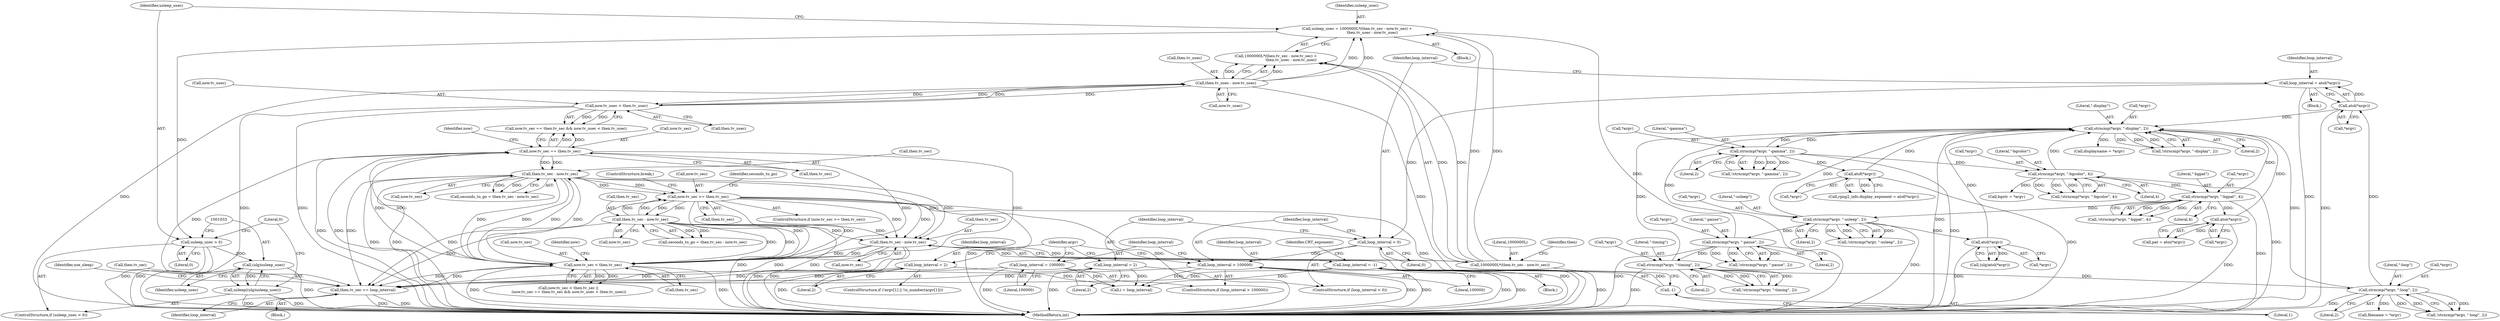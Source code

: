 digraph "0_Android_9d4853418ab2f754c2b63e091c29c5529b8b86ca_8@API" {
"1001028" [label="(Call,usleep_usec > 0)"];
"1001008" [label="(Call,usleep_usec = 1000000L*(then.tv_sec - now.tv_sec) +\n                          then.tv_usec - now.tv_usec)"];
"1001011" [label="(Call,1000000L*(then.tv_sec - now.tv_sec))"];
"1001013" [label="(Call,then.tv_sec - now.tv_sec)"];
"1000987" [label="(Call,then.tv_sec - now.tv_sec)"];
"1000977" [label="(Call,now.tv_sec >= then.tv_sec)"];
"1000911" [label="(Call,then.tv_sec - now.tv_sec)"];
"1000889" [label="(Call,now.tv_sec == then.tv_sec)"];
"1000881" [label="(Call,now.tv_sec < then.tv_sec)"];
"1000808" [label="(Call,then.tv_sec += loop_interval)"];
"1000467" [label="(Call,loop_interval = 2)"];
"1000475" [label="(Call,loop_interval = 100000)"];
"1000451" [label="(Call,loop_interval = 2)"];
"1000472" [label="(Call,loop_interval > 100000)"];
"1000464" [label="(Call,loop_interval < 0)"];
"1000458" [label="(Call,loop_interval = atol(*argv))"];
"1000460" [label="(Call,atol(*argv))"];
"1000431" [label="(Call,strncmp(*argv, \"-loop\", 2))"];
"1000419" [label="(Call,strncmp(*argv, \"-timing\", 2))"];
"1000407" [label="(Call,strncmp(*argv, \"-pause\", 2))"];
"1000379" [label="(Call,strncmp(*argv, \"-usleep\", 2))"];
"1000338" [label="(Call,strncmp(*argv, \"-bgpat\", 4))"];
"1000295" [label="(Call,strncmp(*argv, \"-bgcolor\", 4))"];
"1000262" [label="(Call,strncmp(*argv, \"-gamma\", 2))"];
"1000241" [label="(Call,strncmp(*argv, \"-display\", 2))"];
"1000281" [label="(Call,atof(*argv))"];
"1000398" [label="(Call,atol(*argv))"];
"1000355" [label="(Call,atoi(*argv))"];
"1000174" [label="(Call,loop_interval = -1)"];
"1000176" [label="(Call,-1)"];
"1001020" [label="(Call,then.tv_usec - now.tv_usec)"];
"1000896" [label="(Call,now.tv_usec < then.tv_usec)"];
"1001032" [label="(Call,(ulg)usleep_usec)"];
"1001031" [label="(Call,usleep((ulg)usleep_usec))"];
"1000469" [label="(Literal,2)"];
"1000978" [label="(Call,now.tv_sec)"];
"1000296" [label="(Call,*argv)"];
"1000398" [label="(Call,atol(*argv))"];
"1001007" [label="(Block,)"];
"1000881" [label="(Call,now.tv_sec < then.tv_sec)"];
"1000807" [label="(Block,)"];
"1000255" [label="(Call,displayname = *argv)"];
"1000176" [label="(Call,-1)"];
"1001036" [label="(Literal,0)"];
"1000337" [label="(Call,!strncmp(*argv, \"-bgpat\", 4))"];
"1001024" [label="(Call,now.tv_usec)"];
"1000915" [label="(Call,now.tv_sec)"];
"1001028" [label="(Call,usleep_usec > 0)"];
"1000882" [label="(Call,now.tv_sec)"];
"1000419" [label="(Call,strncmp(*argv, \"-timing\", 2))"];
"1000261" [label="(Call,!strncmp(*argv, \"-gamma\", 2))"];
"1000265" [label="(Literal,\"-gamma\")"];
"1000976" [label="(ControlStructure,if (now.tv_sec >= then.tv_sec))"];
"1001099" [label="(MethodReturn,int)"];
"1000181" [label="(Identifier,CRT_exponent)"];
"1001009" [label="(Identifier,usleep_usec)"];
"1001008" [label="(Call,usleep_usec = 1000000L*(then.tv_sec - now.tv_sec) +\n                          then.tv_usec - now.tv_usec)"];
"1001034" [label="(Identifier,usleep_usec)"];
"1000988" [label="(Call,then.tv_sec)"];
"1000897" [label="(Call,now.tv_usec)"];
"1000263" [label="(Call,*argv)"];
"1000299" [label="(Literal,4)"];
"1000420" [label="(Call,*argv)"];
"1000147" [label="(Block,)"];
"1000880" [label="(Call,now.tv_sec < then.tv_sec ||\n (now.tv_sec == then.tv_sec && now.tv_usec < then.tv_usec))"];
"1000451" [label="(Call,loop_interval = 2)"];
"1000378" [label="(Call,!strncmp(*argv, \"-usleep\", 2))"];
"1000266" [label="(Literal,2)"];
"1000380" [label="(Call,*argv)"];
"1000406" [label="(Call,!strncmp(*argv, \"-pause\", 2))"];
"1000985" [label="(Call,seconds_to_go = then.tv_sec - now.tv_sec)"];
"1001017" [label="(Call,now.tv_sec)"];
"1001027" [label="(ControlStructure,if (usleep_usec > 0))"];
"1000890" [label="(Call,now.tv_sec)"];
"1000853" [label="(Call,i = loop_interval)"];
"1000461" [label="(Call,*argv)"];
"1000356" [label="(Call,*argv)"];
"1000244" [label="(Literal,\"-display\")"];
"1001020" [label="(Call,then.tv_usec - now.tv_usec)"];
"1000463" [label="(ControlStructure,if (loop_interval < 0))"];
"1000453" [label="(Literal,2)"];
"1000431" [label="(Call,strncmp(*argv, \"-loop\", 2))"];
"1000430" [label="(Call,!strncmp(*argv, \"-loop\", 2))"];
"1000177" [label="(Literal,1)"];
"1000435" [label="(Literal,2)"];
"1001011" [label="(Call,1000000L*(then.tv_sec - now.tv_sec))"];
"1000422" [label="(Literal,\"-timing\")"];
"1000407" [label="(Call,strncmp(*argv, \"-pause\", 2))"];
"1000382" [label="(Literal,\"-usleep\")"];
"1000277" [label="(Call,rpng2_info.display_exponent = atof(*argv))"];
"1000440" [label="(ControlStructure,if (!argv[1] || !is_number(argv[1])))"];
"1000814" [label="(Identifier,use_sleep)"];
"1001031" [label="(Call,usleep((ulg)usleep_usec))"];
"1000295" [label="(Call,strncmp(*argv, \"-bgcolor\", 4))"];
"1000477" [label="(Literal,100000)"];
"1000423" [label="(Literal,2)"];
"1000396" [label="(Call,(ulg)atol(*argv))"];
"1000459" [label="(Identifier,loop_interval)"];
"1000467" [label="(Call,loop_interval = 2)"];
"1000408" [label="(Call,*argv)"];
"1000242" [label="(Call,*argv)"];
"1000476" [label="(Identifier,loop_interval)"];
"1000338" [label="(Call,strncmp(*argv, \"-bgpat\", 4))"];
"1000909" [label="(Call,seconds_to_go = then.tv_sec - now.tv_sec)"];
"1000809" [label="(Call,then.tv_sec)"];
"1000900" [label="(Call,then.tv_usec)"];
"1000175" [label="(Identifier,loop_interval)"];
"1000889" [label="(Call,now.tv_sec == then.tv_sec)"];
"1000174" [label="(Call,loop_interval = -1)"];
"1000808" [label="(Call,then.tv_sec += loop_interval)"];
"1000342" [label="(Literal,4)"];
"1000891" [label="(Identifier,now)"];
"1000475" [label="(Call,loop_interval = 100000)"];
"1000468" [label="(Identifier,loop_interval)"];
"1000487" [label="(Call,filename = *argv)"];
"1001012" [label="(Literal,1000000L)"];
"1000339" [label="(Call,*argv)"];
"1000310" [label="(Call,bgstr = *argv)"];
"1000986" [label="(Identifier,seconds_to_go)"];
"1000355" [label="(Call,atoi(*argv))"];
"1000434" [label="(Literal,\"-loop\")"];
"1001010" [label="(Call,1000000L*(then.tv_sec - now.tv_sec) +\n                          then.tv_usec - now.tv_usec)"];
"1000399" [label="(Call,*argv)"];
"1001022" [label="(Identifier,then)"];
"1000241" [label="(Call,strncmp(*argv, \"-display\", 2))"];
"1000410" [label="(Literal,\"-pause\")"];
"1000383" [label="(Literal,2)"];
"1000240" [label="(Call,!strncmp(*argv, \"-display\", 2))"];
"1000893" [label="(Call,then.tv_sec)"];
"1000281" [label="(Call,atof(*argv))"];
"1001013" [label="(Call,then.tv_sec - now.tv_sec)"];
"1000455" [label="(Block,)"];
"1000341" [label="(Literal,\"-bgpat\")"];
"1000984" [label="(ControlStructure,break;)"];
"1000460" [label="(Call,atol(*argv))"];
"1000981" [label="(Call,then.tv_sec)"];
"1000473" [label="(Identifier,loop_interval)"];
"1000458" [label="(Call,loop_interval = atol(*argv))"];
"1000282" [label="(Call,*argv)"];
"1000294" [label="(Call,!strncmp(*argv, \"-bgcolor\", 4))"];
"1000471" [label="(ControlStructure,if (loop_interval > 100000))"];
"1000418" [label="(Call,!strncmp(*argv, \"-timing\", 2))"];
"1000235" [label="(Identifier,argv)"];
"1000896" [label="(Call,now.tv_usec < then.tv_usec)"];
"1000812" [label="(Identifier,loop_interval)"];
"1001029" [label="(Identifier,usleep_usec)"];
"1000262" [label="(Call,strncmp(*argv, \"-gamma\", 2))"];
"1000911" [label="(Call,then.tv_sec - now.tv_sec)"];
"1000991" [label="(Call,now.tv_sec)"];
"1000465" [label="(Identifier,loop_interval)"];
"1000977" [label="(Call,now.tv_sec >= then.tv_sec)"];
"1000245" [label="(Literal,2)"];
"1000472" [label="(Call,loop_interval > 100000)"];
"1000353" [label="(Call,pat = atoi(*argv))"];
"1000885" [label="(Call,then.tv_sec)"];
"1001014" [label="(Call,then.tv_sec)"];
"1001030" [label="(Literal,0)"];
"1001032" [label="(Call,(ulg)usleep_usec)"];
"1000298" [label="(Literal,\"-bgcolor\")"];
"1000912" [label="(Call,then.tv_sec)"];
"1000464" [label="(Call,loop_interval < 0)"];
"1000888" [label="(Call,now.tv_sec == then.tv_sec && now.tv_usec < then.tv_usec)"];
"1000466" [label="(Literal,0)"];
"1000898" [label="(Identifier,now)"];
"1000411" [label="(Literal,2)"];
"1000452" [label="(Identifier,loop_interval)"];
"1000474" [label="(Literal,100000)"];
"1001021" [label="(Call,then.tv_usec)"];
"1000432" [label="(Call,*argv)"];
"1000379" [label="(Call,strncmp(*argv, \"-usleep\", 2))"];
"1000987" [label="(Call,then.tv_sec - now.tv_sec)"];
"1001028" -> "1001027"  [label="AST: "];
"1001028" -> "1001030"  [label="CFG: "];
"1001029" -> "1001028"  [label="AST: "];
"1001030" -> "1001028"  [label="AST: "];
"1001033" -> "1001028"  [label="CFG: "];
"1001036" -> "1001028"  [label="CFG: "];
"1001028" -> "1001099"  [label="DDG: "];
"1001028" -> "1001099"  [label="DDG: "];
"1001008" -> "1001028"  [label="DDG: "];
"1001028" -> "1001032"  [label="DDG: "];
"1001008" -> "1001007"  [label="AST: "];
"1001008" -> "1001010"  [label="CFG: "];
"1001009" -> "1001008"  [label="AST: "];
"1001010" -> "1001008"  [label="AST: "];
"1001029" -> "1001008"  [label="CFG: "];
"1001008" -> "1001099"  [label="DDG: "];
"1001011" -> "1001008"  [label="DDG: "];
"1001011" -> "1001008"  [label="DDG: "];
"1001020" -> "1001008"  [label="DDG: "];
"1001020" -> "1001008"  [label="DDG: "];
"1001011" -> "1001010"  [label="AST: "];
"1001011" -> "1001013"  [label="CFG: "];
"1001012" -> "1001011"  [label="AST: "];
"1001013" -> "1001011"  [label="AST: "];
"1001022" -> "1001011"  [label="CFG: "];
"1001011" -> "1001099"  [label="DDG: "];
"1001011" -> "1001010"  [label="DDG: "];
"1001011" -> "1001010"  [label="DDG: "];
"1001013" -> "1001011"  [label="DDG: "];
"1001013" -> "1001011"  [label="DDG: "];
"1001013" -> "1001017"  [label="CFG: "];
"1001014" -> "1001013"  [label="AST: "];
"1001017" -> "1001013"  [label="AST: "];
"1001013" -> "1001099"  [label="DDG: "];
"1001013" -> "1001099"  [label="DDG: "];
"1001013" -> "1000808"  [label="DDG: "];
"1001013" -> "1000881"  [label="DDG: "];
"1001013" -> "1000881"  [label="DDG: "];
"1000987" -> "1001013"  [label="DDG: "];
"1000987" -> "1001013"  [label="DDG: "];
"1000977" -> "1001013"  [label="DDG: "];
"1000977" -> "1001013"  [label="DDG: "];
"1000911" -> "1001013"  [label="DDG: "];
"1000911" -> "1001013"  [label="DDG: "];
"1000987" -> "1000985"  [label="AST: "];
"1000987" -> "1000991"  [label="CFG: "];
"1000988" -> "1000987"  [label="AST: "];
"1000991" -> "1000987"  [label="AST: "];
"1000985" -> "1000987"  [label="CFG: "];
"1000987" -> "1001099"  [label="DDG: "];
"1000987" -> "1001099"  [label="DDG: "];
"1000987" -> "1000808"  [label="DDG: "];
"1000987" -> "1000881"  [label="DDG: "];
"1000987" -> "1000881"  [label="DDG: "];
"1000987" -> "1000977"  [label="DDG: "];
"1000987" -> "1000977"  [label="DDG: "];
"1000987" -> "1000985"  [label="DDG: "];
"1000987" -> "1000985"  [label="DDG: "];
"1000977" -> "1000987"  [label="DDG: "];
"1000977" -> "1000987"  [label="DDG: "];
"1000977" -> "1000976"  [label="AST: "];
"1000977" -> "1000981"  [label="CFG: "];
"1000978" -> "1000977"  [label="AST: "];
"1000981" -> "1000977"  [label="AST: "];
"1000984" -> "1000977"  [label="CFG: "];
"1000986" -> "1000977"  [label="CFG: "];
"1000977" -> "1001099"  [label="DDG: "];
"1000977" -> "1001099"  [label="DDG: "];
"1000977" -> "1001099"  [label="DDG: "];
"1000977" -> "1000808"  [label="DDG: "];
"1000977" -> "1000881"  [label="DDG: "];
"1000977" -> "1000881"  [label="DDG: "];
"1000911" -> "1000977"  [label="DDG: "];
"1000911" -> "1000977"  [label="DDG: "];
"1000911" -> "1000909"  [label="AST: "];
"1000911" -> "1000915"  [label="CFG: "];
"1000912" -> "1000911"  [label="AST: "];
"1000915" -> "1000911"  [label="AST: "];
"1000909" -> "1000911"  [label="CFG: "];
"1000911" -> "1001099"  [label="DDG: "];
"1000911" -> "1001099"  [label="DDG: "];
"1000911" -> "1000808"  [label="DDG: "];
"1000911" -> "1000881"  [label="DDG: "];
"1000911" -> "1000881"  [label="DDG: "];
"1000911" -> "1000909"  [label="DDG: "];
"1000911" -> "1000909"  [label="DDG: "];
"1000889" -> "1000911"  [label="DDG: "];
"1000889" -> "1000911"  [label="DDG: "];
"1000881" -> "1000911"  [label="DDG: "];
"1000881" -> "1000911"  [label="DDG: "];
"1000889" -> "1000888"  [label="AST: "];
"1000889" -> "1000893"  [label="CFG: "];
"1000890" -> "1000889"  [label="AST: "];
"1000893" -> "1000889"  [label="AST: "];
"1000898" -> "1000889"  [label="CFG: "];
"1000888" -> "1000889"  [label="CFG: "];
"1000889" -> "1001099"  [label="DDG: "];
"1000889" -> "1001099"  [label="DDG: "];
"1000889" -> "1000808"  [label="DDG: "];
"1000889" -> "1000881"  [label="DDG: "];
"1000889" -> "1000881"  [label="DDG: "];
"1000889" -> "1000888"  [label="DDG: "];
"1000889" -> "1000888"  [label="DDG: "];
"1000881" -> "1000889"  [label="DDG: "];
"1000881" -> "1000889"  [label="DDG: "];
"1000881" -> "1000880"  [label="AST: "];
"1000881" -> "1000885"  [label="CFG: "];
"1000882" -> "1000881"  [label="AST: "];
"1000885" -> "1000881"  [label="AST: "];
"1000891" -> "1000881"  [label="CFG: "];
"1000880" -> "1000881"  [label="CFG: "];
"1000881" -> "1001099"  [label="DDG: "];
"1000881" -> "1001099"  [label="DDG: "];
"1000881" -> "1000808"  [label="DDG: "];
"1000881" -> "1000880"  [label="DDG: "];
"1000881" -> "1000880"  [label="DDG: "];
"1000808" -> "1000881"  [label="DDG: "];
"1000808" -> "1000807"  [label="AST: "];
"1000808" -> "1000812"  [label="CFG: "];
"1000809" -> "1000808"  [label="AST: "];
"1000812" -> "1000808"  [label="AST: "];
"1000814" -> "1000808"  [label="CFG: "];
"1000808" -> "1001099"  [label="DDG: "];
"1000808" -> "1001099"  [label="DDG: "];
"1000467" -> "1000808"  [label="DDG: "];
"1000475" -> "1000808"  [label="DDG: "];
"1000451" -> "1000808"  [label="DDG: "];
"1000472" -> "1000808"  [label="DDG: "];
"1000174" -> "1000808"  [label="DDG: "];
"1000467" -> "1000463"  [label="AST: "];
"1000467" -> "1000469"  [label="CFG: "];
"1000468" -> "1000467"  [label="AST: "];
"1000469" -> "1000467"  [label="AST: "];
"1000235" -> "1000467"  [label="CFG: "];
"1000467" -> "1001099"  [label="DDG: "];
"1000467" -> "1000853"  [label="DDG: "];
"1000475" -> "1000471"  [label="AST: "];
"1000475" -> "1000477"  [label="CFG: "];
"1000476" -> "1000475"  [label="AST: "];
"1000477" -> "1000475"  [label="AST: "];
"1000235" -> "1000475"  [label="CFG: "];
"1000475" -> "1001099"  [label="DDG: "];
"1000475" -> "1000853"  [label="DDG: "];
"1000451" -> "1000440"  [label="AST: "];
"1000451" -> "1000453"  [label="CFG: "];
"1000452" -> "1000451"  [label="AST: "];
"1000453" -> "1000451"  [label="AST: "];
"1000235" -> "1000451"  [label="CFG: "];
"1000451" -> "1001099"  [label="DDG: "];
"1000451" -> "1000853"  [label="DDG: "];
"1000472" -> "1000471"  [label="AST: "];
"1000472" -> "1000474"  [label="CFG: "];
"1000473" -> "1000472"  [label="AST: "];
"1000474" -> "1000472"  [label="AST: "];
"1000235" -> "1000472"  [label="CFG: "];
"1000476" -> "1000472"  [label="CFG: "];
"1000472" -> "1001099"  [label="DDG: "];
"1000472" -> "1001099"  [label="DDG: "];
"1000464" -> "1000472"  [label="DDG: "];
"1000472" -> "1000853"  [label="DDG: "];
"1000464" -> "1000463"  [label="AST: "];
"1000464" -> "1000466"  [label="CFG: "];
"1000465" -> "1000464"  [label="AST: "];
"1000466" -> "1000464"  [label="AST: "];
"1000468" -> "1000464"  [label="CFG: "];
"1000473" -> "1000464"  [label="CFG: "];
"1000464" -> "1001099"  [label="DDG: "];
"1000458" -> "1000464"  [label="DDG: "];
"1000458" -> "1000455"  [label="AST: "];
"1000458" -> "1000460"  [label="CFG: "];
"1000459" -> "1000458"  [label="AST: "];
"1000460" -> "1000458"  [label="AST: "];
"1000465" -> "1000458"  [label="CFG: "];
"1000458" -> "1001099"  [label="DDG: "];
"1000460" -> "1000458"  [label="DDG: "];
"1000460" -> "1000461"  [label="CFG: "];
"1000461" -> "1000460"  [label="AST: "];
"1000460" -> "1001099"  [label="DDG: "];
"1000460" -> "1000241"  [label="DDG: "];
"1000431" -> "1000460"  [label="DDG: "];
"1000431" -> "1000430"  [label="AST: "];
"1000431" -> "1000435"  [label="CFG: "];
"1000432" -> "1000431"  [label="AST: "];
"1000434" -> "1000431"  [label="AST: "];
"1000435" -> "1000431"  [label="AST: "];
"1000430" -> "1000431"  [label="CFG: "];
"1000431" -> "1001099"  [label="DDG: "];
"1000431" -> "1000241"  [label="DDG: "];
"1000431" -> "1000430"  [label="DDG: "];
"1000431" -> "1000430"  [label="DDG: "];
"1000431" -> "1000430"  [label="DDG: "];
"1000419" -> "1000431"  [label="DDG: "];
"1000431" -> "1000487"  [label="DDG: "];
"1000419" -> "1000418"  [label="AST: "];
"1000419" -> "1000423"  [label="CFG: "];
"1000420" -> "1000419"  [label="AST: "];
"1000422" -> "1000419"  [label="AST: "];
"1000423" -> "1000419"  [label="AST: "];
"1000418" -> "1000419"  [label="CFG: "];
"1000419" -> "1001099"  [label="DDG: "];
"1000419" -> "1000241"  [label="DDG: "];
"1000419" -> "1000418"  [label="DDG: "];
"1000419" -> "1000418"  [label="DDG: "];
"1000419" -> "1000418"  [label="DDG: "];
"1000407" -> "1000419"  [label="DDG: "];
"1000407" -> "1000406"  [label="AST: "];
"1000407" -> "1000411"  [label="CFG: "];
"1000408" -> "1000407"  [label="AST: "];
"1000410" -> "1000407"  [label="AST: "];
"1000411" -> "1000407"  [label="AST: "];
"1000406" -> "1000407"  [label="CFG: "];
"1000407" -> "1001099"  [label="DDG: "];
"1000407" -> "1000241"  [label="DDG: "];
"1000407" -> "1000406"  [label="DDG: "];
"1000407" -> "1000406"  [label="DDG: "];
"1000407" -> "1000406"  [label="DDG: "];
"1000379" -> "1000407"  [label="DDG: "];
"1000379" -> "1000378"  [label="AST: "];
"1000379" -> "1000383"  [label="CFG: "];
"1000380" -> "1000379"  [label="AST: "];
"1000382" -> "1000379"  [label="AST: "];
"1000383" -> "1000379"  [label="AST: "];
"1000378" -> "1000379"  [label="CFG: "];
"1000379" -> "1001099"  [label="DDG: "];
"1000379" -> "1000241"  [label="DDG: "];
"1000379" -> "1000378"  [label="DDG: "];
"1000379" -> "1000378"  [label="DDG: "];
"1000379" -> "1000378"  [label="DDG: "];
"1000338" -> "1000379"  [label="DDG: "];
"1000379" -> "1000398"  [label="DDG: "];
"1000338" -> "1000337"  [label="AST: "];
"1000338" -> "1000342"  [label="CFG: "];
"1000339" -> "1000338"  [label="AST: "];
"1000341" -> "1000338"  [label="AST: "];
"1000342" -> "1000338"  [label="AST: "];
"1000337" -> "1000338"  [label="CFG: "];
"1000338" -> "1001099"  [label="DDG: "];
"1000338" -> "1000241"  [label="DDG: "];
"1000338" -> "1000337"  [label="DDG: "];
"1000338" -> "1000337"  [label="DDG: "];
"1000338" -> "1000337"  [label="DDG: "];
"1000295" -> "1000338"  [label="DDG: "];
"1000338" -> "1000355"  [label="DDG: "];
"1000295" -> "1000294"  [label="AST: "];
"1000295" -> "1000299"  [label="CFG: "];
"1000296" -> "1000295"  [label="AST: "];
"1000298" -> "1000295"  [label="AST: "];
"1000299" -> "1000295"  [label="AST: "];
"1000294" -> "1000295"  [label="CFG: "];
"1000295" -> "1001099"  [label="DDG: "];
"1000295" -> "1000241"  [label="DDG: "];
"1000295" -> "1000294"  [label="DDG: "];
"1000295" -> "1000294"  [label="DDG: "];
"1000295" -> "1000294"  [label="DDG: "];
"1000262" -> "1000295"  [label="DDG: "];
"1000295" -> "1000310"  [label="DDG: "];
"1000262" -> "1000261"  [label="AST: "];
"1000262" -> "1000266"  [label="CFG: "];
"1000263" -> "1000262"  [label="AST: "];
"1000265" -> "1000262"  [label="AST: "];
"1000266" -> "1000262"  [label="AST: "];
"1000261" -> "1000262"  [label="CFG: "];
"1000262" -> "1001099"  [label="DDG: "];
"1000262" -> "1000241"  [label="DDG: "];
"1000262" -> "1000261"  [label="DDG: "];
"1000262" -> "1000261"  [label="DDG: "];
"1000262" -> "1000261"  [label="DDG: "];
"1000241" -> "1000262"  [label="DDG: "];
"1000262" -> "1000281"  [label="DDG: "];
"1000241" -> "1000240"  [label="AST: "];
"1000241" -> "1000245"  [label="CFG: "];
"1000242" -> "1000241"  [label="AST: "];
"1000244" -> "1000241"  [label="AST: "];
"1000245" -> "1000241"  [label="AST: "];
"1000240" -> "1000241"  [label="CFG: "];
"1000241" -> "1001099"  [label="DDG: "];
"1000241" -> "1000240"  [label="DDG: "];
"1000241" -> "1000240"  [label="DDG: "];
"1000241" -> "1000240"  [label="DDG: "];
"1000281" -> "1000241"  [label="DDG: "];
"1000398" -> "1000241"  [label="DDG: "];
"1000355" -> "1000241"  [label="DDG: "];
"1000241" -> "1000255"  [label="DDG: "];
"1000281" -> "1000277"  [label="AST: "];
"1000281" -> "1000282"  [label="CFG: "];
"1000282" -> "1000281"  [label="AST: "];
"1000277" -> "1000281"  [label="CFG: "];
"1000281" -> "1001099"  [label="DDG: "];
"1000281" -> "1000277"  [label="DDG: "];
"1000398" -> "1000396"  [label="AST: "];
"1000398" -> "1000399"  [label="CFG: "];
"1000399" -> "1000398"  [label="AST: "];
"1000396" -> "1000398"  [label="CFG: "];
"1000398" -> "1001099"  [label="DDG: "];
"1000398" -> "1000396"  [label="DDG: "];
"1000355" -> "1000353"  [label="AST: "];
"1000355" -> "1000356"  [label="CFG: "];
"1000356" -> "1000355"  [label="AST: "];
"1000353" -> "1000355"  [label="CFG: "];
"1000355" -> "1001099"  [label="DDG: "];
"1000355" -> "1000353"  [label="DDG: "];
"1000174" -> "1000147"  [label="AST: "];
"1000174" -> "1000176"  [label="CFG: "];
"1000175" -> "1000174"  [label="AST: "];
"1000176" -> "1000174"  [label="AST: "];
"1000181" -> "1000174"  [label="CFG: "];
"1000174" -> "1001099"  [label="DDG: "];
"1000174" -> "1001099"  [label="DDG: "];
"1000176" -> "1000174"  [label="DDG: "];
"1000174" -> "1000853"  [label="DDG: "];
"1000176" -> "1000177"  [label="CFG: "];
"1000177" -> "1000176"  [label="AST: "];
"1001020" -> "1001010"  [label="AST: "];
"1001020" -> "1001024"  [label="CFG: "];
"1001021" -> "1001020"  [label="AST: "];
"1001024" -> "1001020"  [label="AST: "];
"1001010" -> "1001020"  [label="CFG: "];
"1001020" -> "1001099"  [label="DDG: "];
"1001020" -> "1001099"  [label="DDG: "];
"1001020" -> "1000896"  [label="DDG: "];
"1001020" -> "1000896"  [label="DDG: "];
"1001020" -> "1001010"  [label="DDG: "];
"1001020" -> "1001010"  [label="DDG: "];
"1000896" -> "1001020"  [label="DDG: "];
"1000896" -> "1001020"  [label="DDG: "];
"1000896" -> "1000888"  [label="AST: "];
"1000896" -> "1000900"  [label="CFG: "];
"1000897" -> "1000896"  [label="AST: "];
"1000900" -> "1000896"  [label="AST: "];
"1000888" -> "1000896"  [label="CFG: "];
"1000896" -> "1001099"  [label="DDG: "];
"1000896" -> "1001099"  [label="DDG: "];
"1000896" -> "1000888"  [label="DDG: "];
"1000896" -> "1000888"  [label="DDG: "];
"1001032" -> "1001031"  [label="AST: "];
"1001032" -> "1001034"  [label="CFG: "];
"1001033" -> "1001032"  [label="AST: "];
"1001034" -> "1001032"  [label="AST: "];
"1001031" -> "1001032"  [label="CFG: "];
"1001032" -> "1001099"  [label="DDG: "];
"1001032" -> "1001031"  [label="DDG: "];
"1001031" -> "1001027"  [label="AST: "];
"1001036" -> "1001031"  [label="CFG: "];
"1001031" -> "1001099"  [label="DDG: "];
"1001031" -> "1001099"  [label="DDG: "];
}
